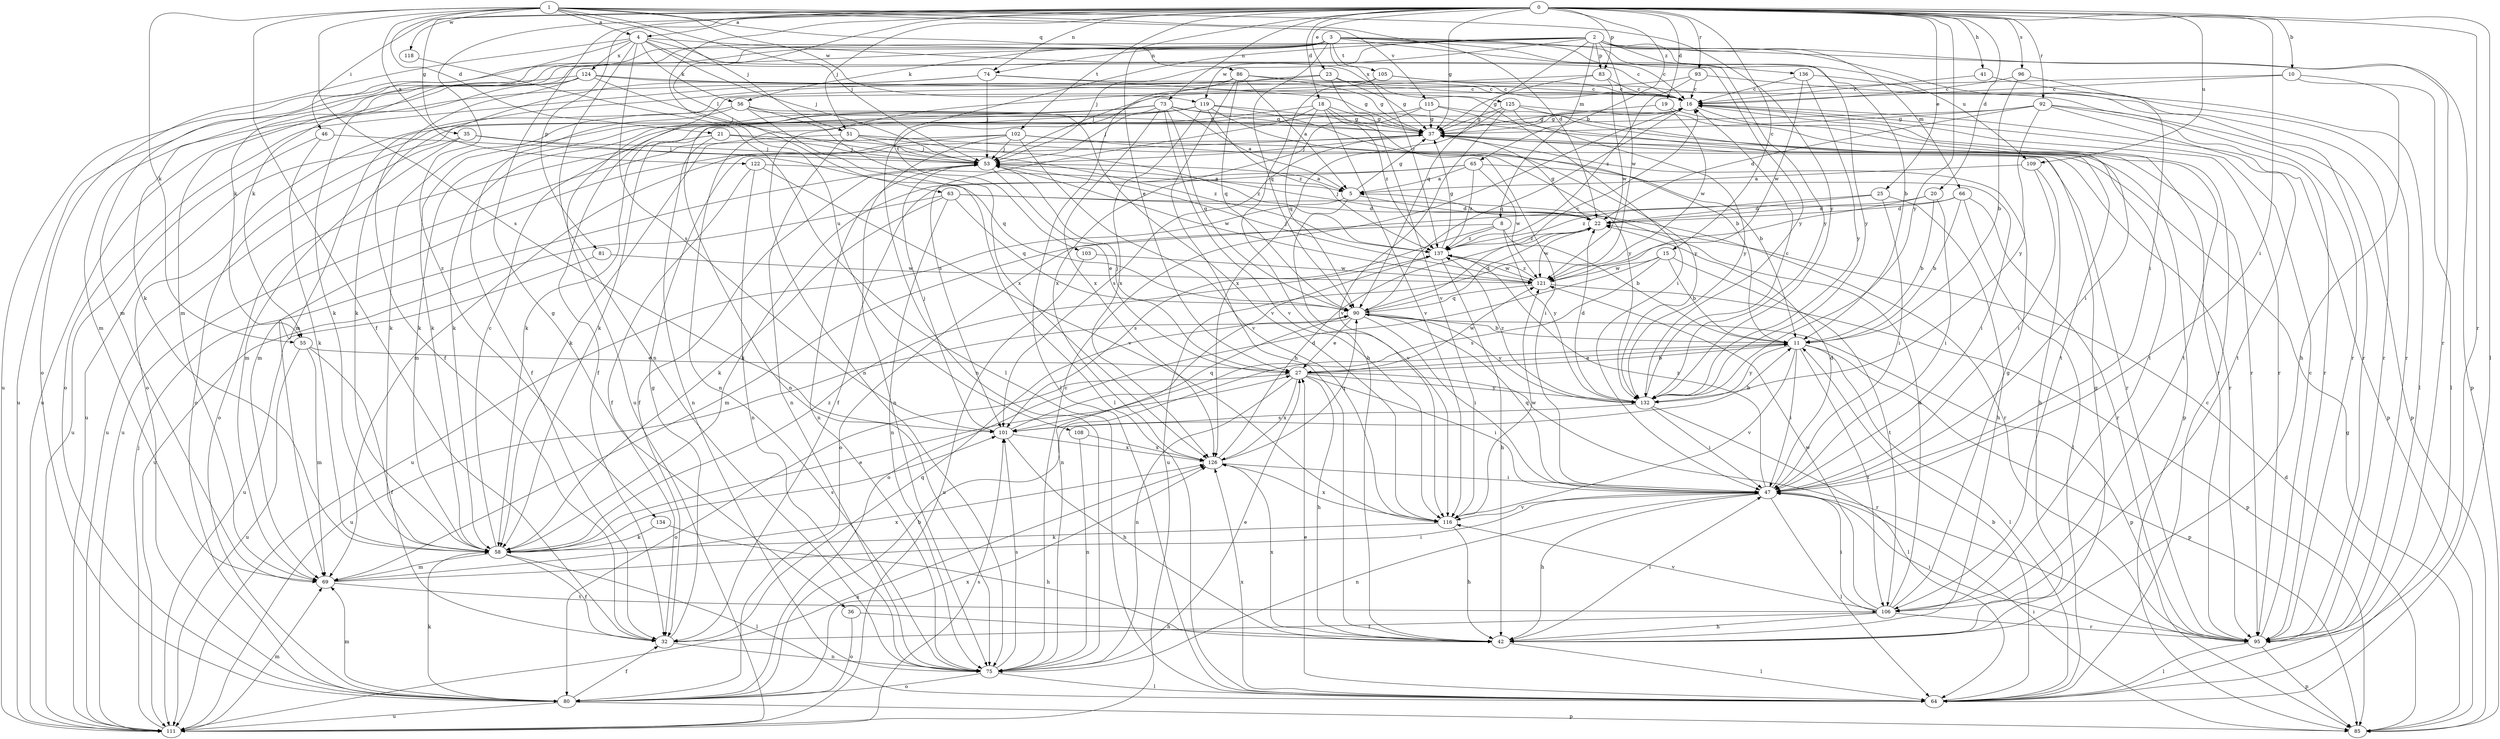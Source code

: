 strict digraph  {
0;
1;
2;
3;
4;
5;
8;
10;
11;
15;
16;
18;
19;
20;
21;
22;
23;
25;
27;
32;
35;
36;
37;
41;
42;
46;
47;
51;
53;
55;
56;
58;
63;
64;
65;
66;
69;
73;
74;
75;
80;
81;
83;
85;
86;
90;
92;
93;
95;
96;
101;
102;
103;
105;
106;
108;
109;
111;
115;
116;
118;
119;
121;
122;
124;
125;
126;
132;
134;
136;
137;
0 -> 4  [label=a];
0 -> 8  [label=b];
0 -> 10  [label=b];
0 -> 15  [label=c];
0 -> 18  [label=d];
0 -> 19  [label=d];
0 -> 20  [label=d];
0 -> 23  [label=e];
0 -> 25  [label=e];
0 -> 27  [label=e];
0 -> 35  [label=g];
0 -> 36  [label=g];
0 -> 37  [label=g];
0 -> 41  [label=h];
0 -> 46  [label=i];
0 -> 47  [label=i];
0 -> 51  [label=j];
0 -> 63  [label=l];
0 -> 64  [label=l];
0 -> 73  [label=n];
0 -> 74  [label=n];
0 -> 81  [label=p];
0 -> 83  [label=p];
0 -> 92  [label=r];
0 -> 93  [label=r];
0 -> 95  [label=r];
0 -> 96  [label=s];
0 -> 102  [label=t];
0 -> 108  [label=u];
0 -> 109  [label=u];
0 -> 132  [label=y];
0 -> 134  [label=z];
1 -> 4  [label=a];
1 -> 21  [label=d];
1 -> 22  [label=d];
1 -> 32  [label=f];
1 -> 51  [label=j];
1 -> 53  [label=j];
1 -> 55  [label=k];
1 -> 86  [label=q];
1 -> 101  [label=s];
1 -> 115  [label=v];
1 -> 118  [label=w];
1 -> 119  [label=w];
1 -> 122  [label=x];
1 -> 132  [label=y];
2 -> 47  [label=i];
2 -> 53  [label=j];
2 -> 55  [label=k];
2 -> 65  [label=m];
2 -> 66  [label=m];
2 -> 69  [label=m];
2 -> 83  [label=p];
2 -> 90  [label=q];
2 -> 95  [label=r];
2 -> 103  [label=t];
2 -> 119  [label=w];
2 -> 121  [label=w];
2 -> 132  [label=y];
2 -> 136  [label=z];
3 -> 11  [label=b];
3 -> 16  [label=c];
3 -> 55  [label=k];
3 -> 56  [label=k];
3 -> 69  [label=m];
3 -> 74  [label=n];
3 -> 85  [label=p];
3 -> 90  [label=q];
3 -> 105  [label=t];
3 -> 109  [label=u];
3 -> 111  [label=u];
3 -> 132  [label=y];
3 -> 137  [label=z];
4 -> 16  [label=c];
4 -> 53  [label=j];
4 -> 56  [label=k];
4 -> 58  [label=k];
4 -> 75  [label=n];
4 -> 80  [label=o];
4 -> 101  [label=s];
4 -> 124  [label=x];
4 -> 125  [label=x];
4 -> 132  [label=y];
5 -> 22  [label=d];
5 -> 37  [label=g];
5 -> 111  [label=u];
5 -> 116  [label=v];
8 -> 11  [label=b];
8 -> 69  [label=m];
8 -> 101  [label=s];
8 -> 132  [label=y];
8 -> 137  [label=z];
10 -> 16  [label=c];
10 -> 42  [label=h];
10 -> 64  [label=l];
10 -> 111  [label=u];
11 -> 27  [label=e];
11 -> 47  [label=i];
11 -> 64  [label=l];
11 -> 85  [label=p];
11 -> 106  [label=t];
11 -> 116  [label=v];
11 -> 132  [label=y];
15 -> 11  [label=b];
15 -> 80  [label=o];
15 -> 101  [label=s];
15 -> 106  [label=t];
15 -> 121  [label=w];
16 -> 37  [label=g];
16 -> 58  [label=k];
16 -> 85  [label=p];
16 -> 90  [label=q];
16 -> 95  [label=r];
16 -> 106  [label=t];
18 -> 37  [label=g];
18 -> 58  [label=k];
18 -> 90  [label=q];
18 -> 101  [label=s];
18 -> 116  [label=v];
18 -> 132  [label=y];
18 -> 137  [label=z];
19 -> 37  [label=g];
19 -> 47  [label=i];
19 -> 121  [label=w];
20 -> 11  [label=b];
20 -> 22  [label=d];
20 -> 47  [label=i];
20 -> 111  [label=u];
21 -> 53  [label=j];
21 -> 75  [label=n];
21 -> 80  [label=o];
21 -> 137  [label=z];
22 -> 37  [label=g];
22 -> 53  [label=j];
22 -> 121  [label=w];
22 -> 137  [label=z];
23 -> 16  [label=c];
23 -> 37  [label=g];
23 -> 53  [label=j];
23 -> 69  [label=m];
23 -> 116  [label=v];
25 -> 22  [label=d];
25 -> 42  [label=h];
25 -> 47  [label=i];
25 -> 137  [label=z];
27 -> 11  [label=b];
27 -> 42  [label=h];
27 -> 47  [label=i];
27 -> 53  [label=j];
27 -> 75  [label=n];
27 -> 80  [label=o];
27 -> 95  [label=r];
27 -> 121  [label=w];
27 -> 126  [label=x];
27 -> 132  [label=y];
32 -> 37  [label=g];
32 -> 75  [label=n];
32 -> 90  [label=q];
35 -> 53  [label=j];
35 -> 69  [label=m];
35 -> 90  [label=q];
35 -> 111  [label=u];
36 -> 42  [label=h];
36 -> 80  [label=o];
37 -> 53  [label=j];
37 -> 69  [label=m];
37 -> 95  [label=r];
37 -> 101  [label=s];
41 -> 16  [label=c];
41 -> 64  [label=l];
42 -> 37  [label=g];
42 -> 47  [label=i];
42 -> 64  [label=l];
42 -> 126  [label=x];
46 -> 53  [label=j];
46 -> 58  [label=k];
46 -> 111  [label=u];
47 -> 22  [label=d];
47 -> 42  [label=h];
47 -> 64  [label=l];
47 -> 75  [label=n];
47 -> 90  [label=q];
47 -> 116  [label=v];
47 -> 137  [label=z];
51 -> 47  [label=i];
51 -> 53  [label=j];
51 -> 58  [label=k];
51 -> 75  [label=n];
51 -> 137  [label=z];
53 -> 5  [label=a];
53 -> 27  [label=e];
53 -> 32  [label=f];
53 -> 75  [label=n];
53 -> 121  [label=w];
55 -> 27  [label=e];
55 -> 32  [label=f];
55 -> 69  [label=m];
55 -> 111  [label=u];
56 -> 32  [label=f];
56 -> 37  [label=g];
56 -> 58  [label=k];
56 -> 64  [label=l];
56 -> 116  [label=v];
56 -> 126  [label=x];
58 -> 16  [label=c];
58 -> 27  [label=e];
58 -> 32  [label=f];
58 -> 64  [label=l];
58 -> 69  [label=m];
58 -> 101  [label=s];
58 -> 137  [label=z];
63 -> 22  [label=d];
63 -> 58  [label=k];
63 -> 75  [label=n];
63 -> 90  [label=q];
63 -> 95  [label=r];
63 -> 111  [label=u];
64 -> 11  [label=b];
64 -> 16  [label=c];
64 -> 27  [label=e];
64 -> 126  [label=x];
65 -> 5  [label=a];
65 -> 32  [label=f];
65 -> 47  [label=i];
65 -> 58  [label=k];
65 -> 121  [label=w];
65 -> 137  [label=z];
66 -> 11  [label=b];
66 -> 22  [label=d];
66 -> 64  [label=l];
66 -> 80  [label=o];
66 -> 95  [label=r];
69 -> 47  [label=i];
69 -> 106  [label=t];
69 -> 126  [label=x];
73 -> 5  [label=a];
73 -> 37  [label=g];
73 -> 53  [label=j];
73 -> 58  [label=k];
73 -> 75  [label=n];
73 -> 90  [label=q];
73 -> 95  [label=r];
73 -> 111  [label=u];
73 -> 116  [label=v];
73 -> 126  [label=x];
74 -> 16  [label=c];
74 -> 37  [label=g];
74 -> 53  [label=j];
74 -> 58  [label=k];
74 -> 111  [label=u];
75 -> 16  [label=c];
75 -> 27  [label=e];
75 -> 64  [label=l];
75 -> 80  [label=o];
75 -> 101  [label=s];
80 -> 11  [label=b];
80 -> 32  [label=f];
80 -> 58  [label=k];
80 -> 69  [label=m];
80 -> 85  [label=p];
80 -> 111  [label=u];
80 -> 126  [label=x];
81 -> 111  [label=u];
81 -> 121  [label=w];
83 -> 16  [label=c];
83 -> 37  [label=g];
83 -> 75  [label=n];
83 -> 121  [label=w];
85 -> 22  [label=d];
85 -> 37  [label=g];
85 -> 47  [label=i];
86 -> 5  [label=a];
86 -> 16  [label=c];
86 -> 37  [label=g];
86 -> 42  [label=h];
86 -> 64  [label=l];
86 -> 80  [label=o];
86 -> 90  [label=q];
90 -> 11  [label=b];
90 -> 16  [label=c];
90 -> 22  [label=d];
90 -> 27  [label=e];
90 -> 47  [label=i];
90 -> 85  [label=p];
90 -> 111  [label=u];
90 -> 132  [label=y];
92 -> 22  [label=d];
92 -> 37  [label=g];
92 -> 58  [label=k];
92 -> 85  [label=p];
92 -> 95  [label=r];
92 -> 106  [label=t];
92 -> 132  [label=y];
93 -> 16  [label=c];
93 -> 75  [label=n];
93 -> 95  [label=r];
93 -> 137  [label=z];
95 -> 16  [label=c];
95 -> 47  [label=i];
95 -> 64  [label=l];
95 -> 85  [label=p];
96 -> 11  [label=b];
96 -> 16  [label=c];
96 -> 95  [label=r];
101 -> 11  [label=b];
101 -> 42  [label=h];
101 -> 53  [label=j];
101 -> 90  [label=q];
101 -> 126  [label=x];
102 -> 11  [label=b];
102 -> 53  [label=j];
102 -> 69  [label=m];
102 -> 75  [label=n];
102 -> 95  [label=r];
102 -> 111  [label=u];
102 -> 116  [label=v];
103 -> 111  [label=u];
103 -> 121  [label=w];
105 -> 16  [label=c];
105 -> 42  [label=h];
105 -> 80  [label=o];
105 -> 95  [label=r];
106 -> 5  [label=a];
106 -> 32  [label=f];
106 -> 37  [label=g];
106 -> 42  [label=h];
106 -> 47  [label=i];
106 -> 95  [label=r];
106 -> 116  [label=v];
106 -> 121  [label=w];
108 -> 75  [label=n];
108 -> 126  [label=x];
109 -> 5  [label=a];
109 -> 42  [label=h];
109 -> 47  [label=i];
111 -> 53  [label=j];
111 -> 69  [label=m];
111 -> 101  [label=s];
111 -> 126  [label=x];
115 -> 32  [label=f];
115 -> 37  [label=g];
115 -> 85  [label=p];
115 -> 106  [label=t];
115 -> 126  [label=x];
116 -> 42  [label=h];
116 -> 58  [label=k];
116 -> 121  [label=w];
116 -> 126  [label=x];
118 -> 64  [label=l];
119 -> 11  [label=b];
119 -> 37  [label=g];
119 -> 58  [label=k];
119 -> 75  [label=n];
119 -> 80  [label=o];
119 -> 126  [label=x];
119 -> 132  [label=y];
119 -> 137  [label=z];
121 -> 53  [label=j];
121 -> 85  [label=p];
121 -> 90  [label=q];
121 -> 137  [label=z];
122 -> 5  [label=a];
122 -> 32  [label=f];
122 -> 75  [label=n];
122 -> 116  [label=v];
124 -> 16  [label=c];
124 -> 32  [label=f];
124 -> 47  [label=i];
124 -> 53  [label=j];
124 -> 58  [label=k];
124 -> 69  [label=m];
124 -> 111  [label=u];
125 -> 37  [label=g];
125 -> 95  [label=r];
125 -> 106  [label=t];
125 -> 116  [label=v];
125 -> 126  [label=x];
125 -> 132  [label=y];
126 -> 22  [label=d];
126 -> 47  [label=i];
126 -> 90  [label=q];
132 -> 16  [label=c];
132 -> 22  [label=d];
132 -> 47  [label=i];
132 -> 64  [label=l];
132 -> 101  [label=s];
132 -> 137  [label=z];
134 -> 42  [label=h];
134 -> 58  [label=k];
136 -> 16  [label=c];
136 -> 95  [label=r];
136 -> 121  [label=w];
136 -> 132  [label=y];
137 -> 37  [label=g];
137 -> 42  [label=h];
137 -> 75  [label=n];
137 -> 121  [label=w];
}

